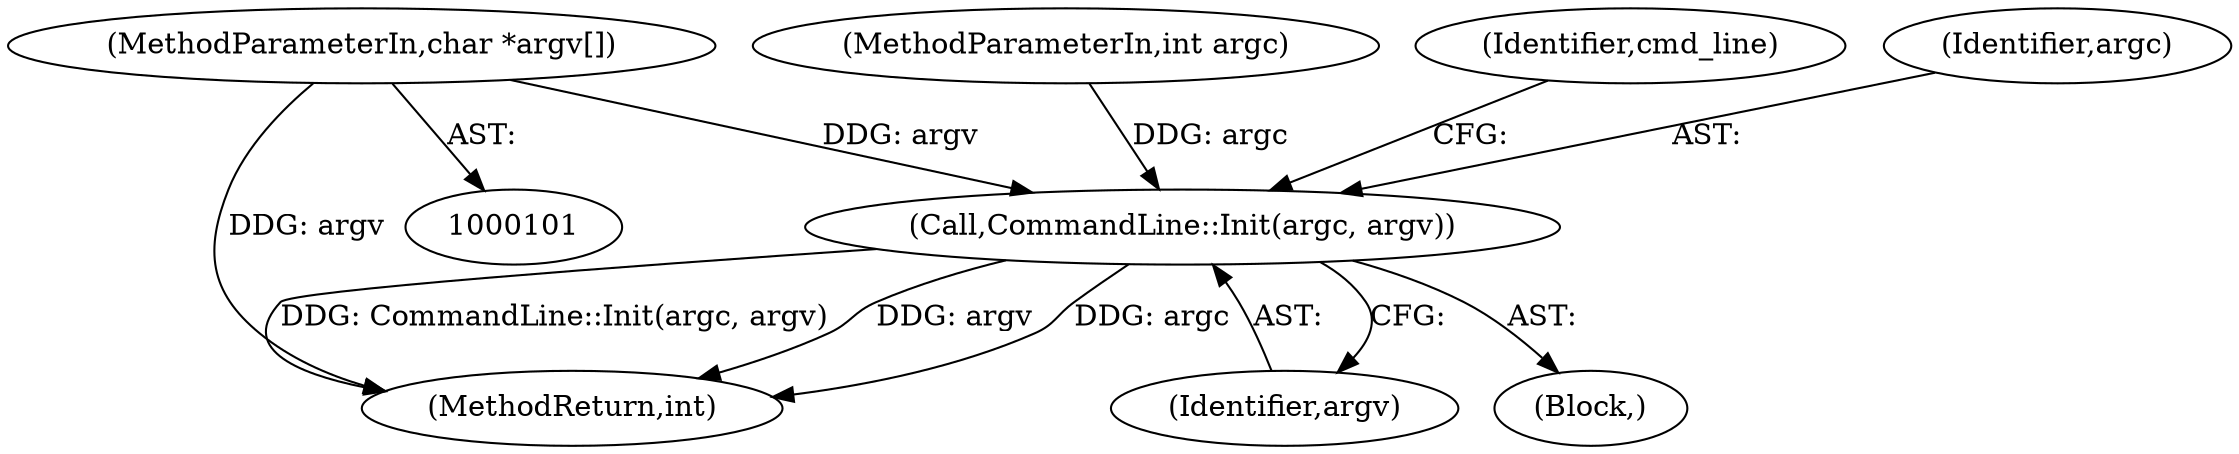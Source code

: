 digraph "0_Chrome_4ab22cfc619ee8ff17a8c50e289ec3b30731ceba_10@array" {
"1000103" [label="(MethodParameterIn,char *argv[])"];
"1000108" [label="(Call,CommandLine::Init(argc, argv))"];
"1000102" [label="(MethodParameterIn,int argc)"];
"1000113" [label="(Identifier,cmd_line)"];
"1000109" [label="(Identifier,argc)"];
"1000103" [label="(MethodParameterIn,char *argv[])"];
"1000110" [label="(Identifier,argv)"];
"1000220" [label="(MethodReturn,int)"];
"1000104" [label="(Block,)"];
"1000108" [label="(Call,CommandLine::Init(argc, argv))"];
"1000103" -> "1000101"  [label="AST: "];
"1000103" -> "1000220"  [label="DDG: argv"];
"1000103" -> "1000108"  [label="DDG: argv"];
"1000108" -> "1000104"  [label="AST: "];
"1000108" -> "1000110"  [label="CFG: "];
"1000109" -> "1000108"  [label="AST: "];
"1000110" -> "1000108"  [label="AST: "];
"1000113" -> "1000108"  [label="CFG: "];
"1000108" -> "1000220"  [label="DDG: CommandLine::Init(argc, argv)"];
"1000108" -> "1000220"  [label="DDG: argv"];
"1000108" -> "1000220"  [label="DDG: argc"];
"1000102" -> "1000108"  [label="DDG: argc"];
}
